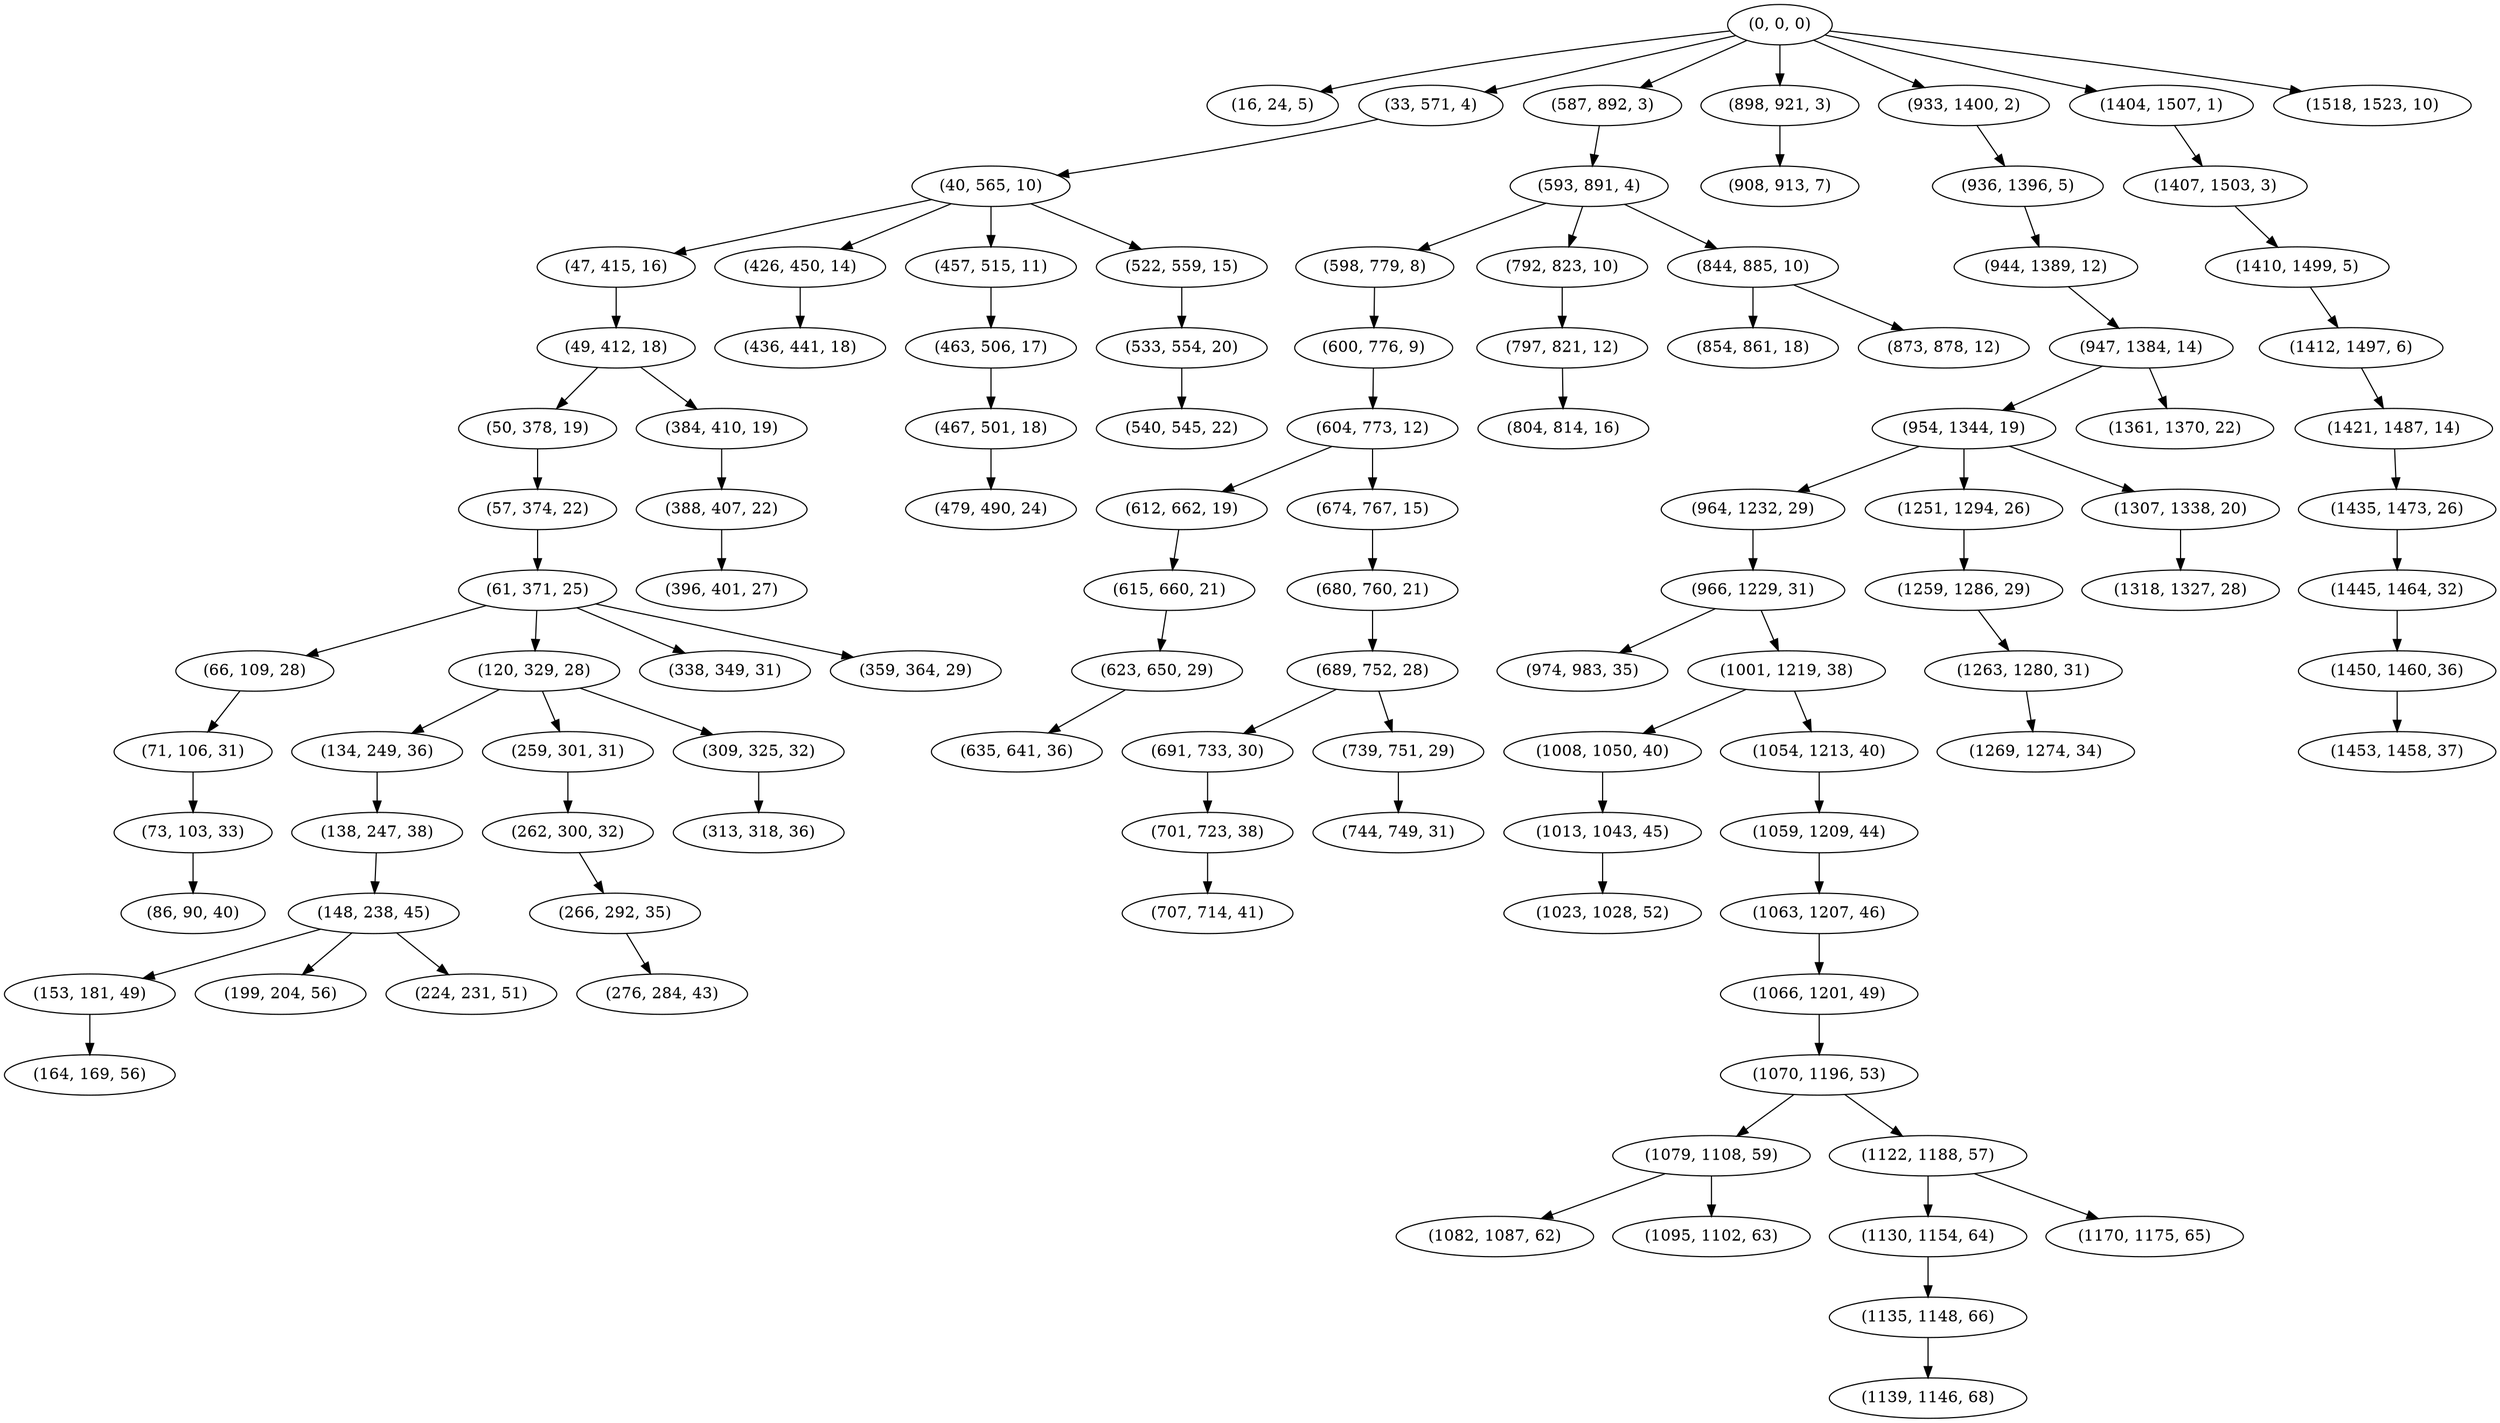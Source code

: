 digraph tree {
    "(0, 0, 0)";
    "(16, 24, 5)";
    "(33, 571, 4)";
    "(40, 565, 10)";
    "(47, 415, 16)";
    "(49, 412, 18)";
    "(50, 378, 19)";
    "(57, 374, 22)";
    "(61, 371, 25)";
    "(66, 109, 28)";
    "(71, 106, 31)";
    "(73, 103, 33)";
    "(86, 90, 40)";
    "(120, 329, 28)";
    "(134, 249, 36)";
    "(138, 247, 38)";
    "(148, 238, 45)";
    "(153, 181, 49)";
    "(164, 169, 56)";
    "(199, 204, 56)";
    "(224, 231, 51)";
    "(259, 301, 31)";
    "(262, 300, 32)";
    "(266, 292, 35)";
    "(276, 284, 43)";
    "(309, 325, 32)";
    "(313, 318, 36)";
    "(338, 349, 31)";
    "(359, 364, 29)";
    "(384, 410, 19)";
    "(388, 407, 22)";
    "(396, 401, 27)";
    "(426, 450, 14)";
    "(436, 441, 18)";
    "(457, 515, 11)";
    "(463, 506, 17)";
    "(467, 501, 18)";
    "(479, 490, 24)";
    "(522, 559, 15)";
    "(533, 554, 20)";
    "(540, 545, 22)";
    "(587, 892, 3)";
    "(593, 891, 4)";
    "(598, 779, 8)";
    "(600, 776, 9)";
    "(604, 773, 12)";
    "(612, 662, 19)";
    "(615, 660, 21)";
    "(623, 650, 29)";
    "(635, 641, 36)";
    "(674, 767, 15)";
    "(680, 760, 21)";
    "(689, 752, 28)";
    "(691, 733, 30)";
    "(701, 723, 38)";
    "(707, 714, 41)";
    "(739, 751, 29)";
    "(744, 749, 31)";
    "(792, 823, 10)";
    "(797, 821, 12)";
    "(804, 814, 16)";
    "(844, 885, 10)";
    "(854, 861, 18)";
    "(873, 878, 12)";
    "(898, 921, 3)";
    "(908, 913, 7)";
    "(933, 1400, 2)";
    "(936, 1396, 5)";
    "(944, 1389, 12)";
    "(947, 1384, 14)";
    "(954, 1344, 19)";
    "(964, 1232, 29)";
    "(966, 1229, 31)";
    "(974, 983, 35)";
    "(1001, 1219, 38)";
    "(1008, 1050, 40)";
    "(1013, 1043, 45)";
    "(1023, 1028, 52)";
    "(1054, 1213, 40)";
    "(1059, 1209, 44)";
    "(1063, 1207, 46)";
    "(1066, 1201, 49)";
    "(1070, 1196, 53)";
    "(1079, 1108, 59)";
    "(1082, 1087, 62)";
    "(1095, 1102, 63)";
    "(1122, 1188, 57)";
    "(1130, 1154, 64)";
    "(1135, 1148, 66)";
    "(1139, 1146, 68)";
    "(1170, 1175, 65)";
    "(1251, 1294, 26)";
    "(1259, 1286, 29)";
    "(1263, 1280, 31)";
    "(1269, 1274, 34)";
    "(1307, 1338, 20)";
    "(1318, 1327, 28)";
    "(1361, 1370, 22)";
    "(1404, 1507, 1)";
    "(1407, 1503, 3)";
    "(1410, 1499, 5)";
    "(1412, 1497, 6)";
    "(1421, 1487, 14)";
    "(1435, 1473, 26)";
    "(1445, 1464, 32)";
    "(1450, 1460, 36)";
    "(1453, 1458, 37)";
    "(1518, 1523, 10)";
    "(0, 0, 0)" -> "(16, 24, 5)";
    "(0, 0, 0)" -> "(33, 571, 4)";
    "(0, 0, 0)" -> "(587, 892, 3)";
    "(0, 0, 0)" -> "(898, 921, 3)";
    "(0, 0, 0)" -> "(933, 1400, 2)";
    "(0, 0, 0)" -> "(1404, 1507, 1)";
    "(0, 0, 0)" -> "(1518, 1523, 10)";
    "(33, 571, 4)" -> "(40, 565, 10)";
    "(40, 565, 10)" -> "(47, 415, 16)";
    "(40, 565, 10)" -> "(426, 450, 14)";
    "(40, 565, 10)" -> "(457, 515, 11)";
    "(40, 565, 10)" -> "(522, 559, 15)";
    "(47, 415, 16)" -> "(49, 412, 18)";
    "(49, 412, 18)" -> "(50, 378, 19)";
    "(49, 412, 18)" -> "(384, 410, 19)";
    "(50, 378, 19)" -> "(57, 374, 22)";
    "(57, 374, 22)" -> "(61, 371, 25)";
    "(61, 371, 25)" -> "(66, 109, 28)";
    "(61, 371, 25)" -> "(120, 329, 28)";
    "(61, 371, 25)" -> "(338, 349, 31)";
    "(61, 371, 25)" -> "(359, 364, 29)";
    "(66, 109, 28)" -> "(71, 106, 31)";
    "(71, 106, 31)" -> "(73, 103, 33)";
    "(73, 103, 33)" -> "(86, 90, 40)";
    "(120, 329, 28)" -> "(134, 249, 36)";
    "(120, 329, 28)" -> "(259, 301, 31)";
    "(120, 329, 28)" -> "(309, 325, 32)";
    "(134, 249, 36)" -> "(138, 247, 38)";
    "(138, 247, 38)" -> "(148, 238, 45)";
    "(148, 238, 45)" -> "(153, 181, 49)";
    "(148, 238, 45)" -> "(199, 204, 56)";
    "(148, 238, 45)" -> "(224, 231, 51)";
    "(153, 181, 49)" -> "(164, 169, 56)";
    "(259, 301, 31)" -> "(262, 300, 32)";
    "(262, 300, 32)" -> "(266, 292, 35)";
    "(266, 292, 35)" -> "(276, 284, 43)";
    "(309, 325, 32)" -> "(313, 318, 36)";
    "(384, 410, 19)" -> "(388, 407, 22)";
    "(388, 407, 22)" -> "(396, 401, 27)";
    "(426, 450, 14)" -> "(436, 441, 18)";
    "(457, 515, 11)" -> "(463, 506, 17)";
    "(463, 506, 17)" -> "(467, 501, 18)";
    "(467, 501, 18)" -> "(479, 490, 24)";
    "(522, 559, 15)" -> "(533, 554, 20)";
    "(533, 554, 20)" -> "(540, 545, 22)";
    "(587, 892, 3)" -> "(593, 891, 4)";
    "(593, 891, 4)" -> "(598, 779, 8)";
    "(593, 891, 4)" -> "(792, 823, 10)";
    "(593, 891, 4)" -> "(844, 885, 10)";
    "(598, 779, 8)" -> "(600, 776, 9)";
    "(600, 776, 9)" -> "(604, 773, 12)";
    "(604, 773, 12)" -> "(612, 662, 19)";
    "(604, 773, 12)" -> "(674, 767, 15)";
    "(612, 662, 19)" -> "(615, 660, 21)";
    "(615, 660, 21)" -> "(623, 650, 29)";
    "(623, 650, 29)" -> "(635, 641, 36)";
    "(674, 767, 15)" -> "(680, 760, 21)";
    "(680, 760, 21)" -> "(689, 752, 28)";
    "(689, 752, 28)" -> "(691, 733, 30)";
    "(689, 752, 28)" -> "(739, 751, 29)";
    "(691, 733, 30)" -> "(701, 723, 38)";
    "(701, 723, 38)" -> "(707, 714, 41)";
    "(739, 751, 29)" -> "(744, 749, 31)";
    "(792, 823, 10)" -> "(797, 821, 12)";
    "(797, 821, 12)" -> "(804, 814, 16)";
    "(844, 885, 10)" -> "(854, 861, 18)";
    "(844, 885, 10)" -> "(873, 878, 12)";
    "(898, 921, 3)" -> "(908, 913, 7)";
    "(933, 1400, 2)" -> "(936, 1396, 5)";
    "(936, 1396, 5)" -> "(944, 1389, 12)";
    "(944, 1389, 12)" -> "(947, 1384, 14)";
    "(947, 1384, 14)" -> "(954, 1344, 19)";
    "(947, 1384, 14)" -> "(1361, 1370, 22)";
    "(954, 1344, 19)" -> "(964, 1232, 29)";
    "(954, 1344, 19)" -> "(1251, 1294, 26)";
    "(954, 1344, 19)" -> "(1307, 1338, 20)";
    "(964, 1232, 29)" -> "(966, 1229, 31)";
    "(966, 1229, 31)" -> "(974, 983, 35)";
    "(966, 1229, 31)" -> "(1001, 1219, 38)";
    "(1001, 1219, 38)" -> "(1008, 1050, 40)";
    "(1001, 1219, 38)" -> "(1054, 1213, 40)";
    "(1008, 1050, 40)" -> "(1013, 1043, 45)";
    "(1013, 1043, 45)" -> "(1023, 1028, 52)";
    "(1054, 1213, 40)" -> "(1059, 1209, 44)";
    "(1059, 1209, 44)" -> "(1063, 1207, 46)";
    "(1063, 1207, 46)" -> "(1066, 1201, 49)";
    "(1066, 1201, 49)" -> "(1070, 1196, 53)";
    "(1070, 1196, 53)" -> "(1079, 1108, 59)";
    "(1070, 1196, 53)" -> "(1122, 1188, 57)";
    "(1079, 1108, 59)" -> "(1082, 1087, 62)";
    "(1079, 1108, 59)" -> "(1095, 1102, 63)";
    "(1122, 1188, 57)" -> "(1130, 1154, 64)";
    "(1122, 1188, 57)" -> "(1170, 1175, 65)";
    "(1130, 1154, 64)" -> "(1135, 1148, 66)";
    "(1135, 1148, 66)" -> "(1139, 1146, 68)";
    "(1251, 1294, 26)" -> "(1259, 1286, 29)";
    "(1259, 1286, 29)" -> "(1263, 1280, 31)";
    "(1263, 1280, 31)" -> "(1269, 1274, 34)";
    "(1307, 1338, 20)" -> "(1318, 1327, 28)";
    "(1404, 1507, 1)" -> "(1407, 1503, 3)";
    "(1407, 1503, 3)" -> "(1410, 1499, 5)";
    "(1410, 1499, 5)" -> "(1412, 1497, 6)";
    "(1412, 1497, 6)" -> "(1421, 1487, 14)";
    "(1421, 1487, 14)" -> "(1435, 1473, 26)";
    "(1435, 1473, 26)" -> "(1445, 1464, 32)";
    "(1445, 1464, 32)" -> "(1450, 1460, 36)";
    "(1450, 1460, 36)" -> "(1453, 1458, 37)";
}
